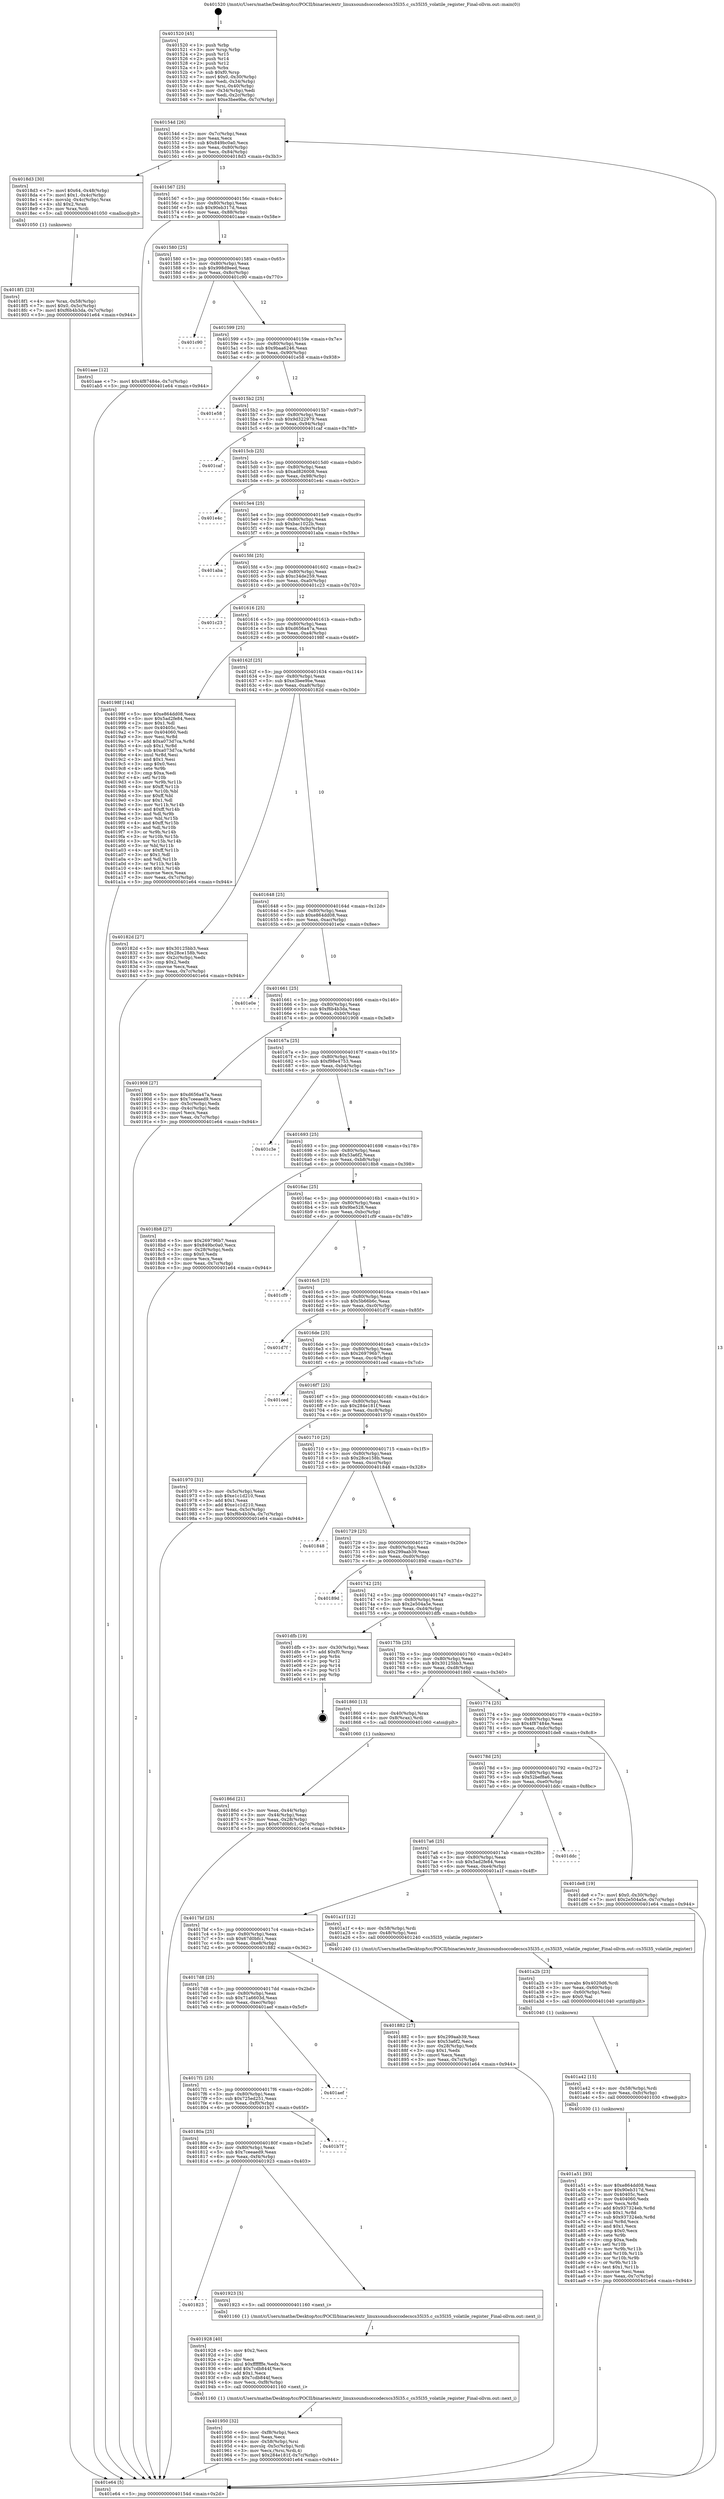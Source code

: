 digraph "0x401520" {
  label = "0x401520 (/mnt/c/Users/mathe/Desktop/tcc/POCII/binaries/extr_linuxsoundsoccodecscs35l35.c_cs35l35_volatile_register_Final-ollvm.out::main(0))"
  labelloc = "t"
  node[shape=record]

  Entry [label="",width=0.3,height=0.3,shape=circle,fillcolor=black,style=filled]
  "0x40154d" [label="{
     0x40154d [26]\l
     | [instrs]\l
     &nbsp;&nbsp;0x40154d \<+3\>: mov -0x7c(%rbp),%eax\l
     &nbsp;&nbsp;0x401550 \<+2\>: mov %eax,%ecx\l
     &nbsp;&nbsp;0x401552 \<+6\>: sub $0x849bc0a0,%ecx\l
     &nbsp;&nbsp;0x401558 \<+3\>: mov %eax,-0x80(%rbp)\l
     &nbsp;&nbsp;0x40155b \<+6\>: mov %ecx,-0x84(%rbp)\l
     &nbsp;&nbsp;0x401561 \<+6\>: je 00000000004018d3 \<main+0x3b3\>\l
  }"]
  "0x4018d3" [label="{
     0x4018d3 [30]\l
     | [instrs]\l
     &nbsp;&nbsp;0x4018d3 \<+7\>: movl $0x64,-0x48(%rbp)\l
     &nbsp;&nbsp;0x4018da \<+7\>: movl $0x1,-0x4c(%rbp)\l
     &nbsp;&nbsp;0x4018e1 \<+4\>: movslq -0x4c(%rbp),%rax\l
     &nbsp;&nbsp;0x4018e5 \<+4\>: shl $0x2,%rax\l
     &nbsp;&nbsp;0x4018e9 \<+3\>: mov %rax,%rdi\l
     &nbsp;&nbsp;0x4018ec \<+5\>: call 0000000000401050 \<malloc@plt\>\l
     | [calls]\l
     &nbsp;&nbsp;0x401050 \{1\} (unknown)\l
  }"]
  "0x401567" [label="{
     0x401567 [25]\l
     | [instrs]\l
     &nbsp;&nbsp;0x401567 \<+5\>: jmp 000000000040156c \<main+0x4c\>\l
     &nbsp;&nbsp;0x40156c \<+3\>: mov -0x80(%rbp),%eax\l
     &nbsp;&nbsp;0x40156f \<+5\>: sub $0x90eb317d,%eax\l
     &nbsp;&nbsp;0x401574 \<+6\>: mov %eax,-0x88(%rbp)\l
     &nbsp;&nbsp;0x40157a \<+6\>: je 0000000000401aae \<main+0x58e\>\l
  }"]
  Exit [label="",width=0.3,height=0.3,shape=circle,fillcolor=black,style=filled,peripheries=2]
  "0x401aae" [label="{
     0x401aae [12]\l
     | [instrs]\l
     &nbsp;&nbsp;0x401aae \<+7\>: movl $0x4f87484e,-0x7c(%rbp)\l
     &nbsp;&nbsp;0x401ab5 \<+5\>: jmp 0000000000401e64 \<main+0x944\>\l
  }"]
  "0x401580" [label="{
     0x401580 [25]\l
     | [instrs]\l
     &nbsp;&nbsp;0x401580 \<+5\>: jmp 0000000000401585 \<main+0x65\>\l
     &nbsp;&nbsp;0x401585 \<+3\>: mov -0x80(%rbp),%eax\l
     &nbsp;&nbsp;0x401588 \<+5\>: sub $0x998d9eed,%eax\l
     &nbsp;&nbsp;0x40158d \<+6\>: mov %eax,-0x8c(%rbp)\l
     &nbsp;&nbsp;0x401593 \<+6\>: je 0000000000401c90 \<main+0x770\>\l
  }"]
  "0x401a51" [label="{
     0x401a51 [93]\l
     | [instrs]\l
     &nbsp;&nbsp;0x401a51 \<+5\>: mov $0xe864dd08,%eax\l
     &nbsp;&nbsp;0x401a56 \<+5\>: mov $0x90eb317d,%esi\l
     &nbsp;&nbsp;0x401a5b \<+7\>: mov 0x40405c,%ecx\l
     &nbsp;&nbsp;0x401a62 \<+7\>: mov 0x404060,%edx\l
     &nbsp;&nbsp;0x401a69 \<+3\>: mov %ecx,%r8d\l
     &nbsp;&nbsp;0x401a6c \<+7\>: add $0x937324eb,%r8d\l
     &nbsp;&nbsp;0x401a73 \<+4\>: sub $0x1,%r8d\l
     &nbsp;&nbsp;0x401a77 \<+7\>: sub $0x937324eb,%r8d\l
     &nbsp;&nbsp;0x401a7e \<+4\>: imul %r8d,%ecx\l
     &nbsp;&nbsp;0x401a82 \<+3\>: and $0x1,%ecx\l
     &nbsp;&nbsp;0x401a85 \<+3\>: cmp $0x0,%ecx\l
     &nbsp;&nbsp;0x401a88 \<+4\>: sete %r9b\l
     &nbsp;&nbsp;0x401a8c \<+3\>: cmp $0xa,%edx\l
     &nbsp;&nbsp;0x401a8f \<+4\>: setl %r10b\l
     &nbsp;&nbsp;0x401a93 \<+3\>: mov %r9b,%r11b\l
     &nbsp;&nbsp;0x401a96 \<+3\>: and %r10b,%r11b\l
     &nbsp;&nbsp;0x401a99 \<+3\>: xor %r10b,%r9b\l
     &nbsp;&nbsp;0x401a9c \<+3\>: or %r9b,%r11b\l
     &nbsp;&nbsp;0x401a9f \<+4\>: test $0x1,%r11b\l
     &nbsp;&nbsp;0x401aa3 \<+3\>: cmovne %esi,%eax\l
     &nbsp;&nbsp;0x401aa6 \<+3\>: mov %eax,-0x7c(%rbp)\l
     &nbsp;&nbsp;0x401aa9 \<+5\>: jmp 0000000000401e64 \<main+0x944\>\l
  }"]
  "0x401c90" [label="{
     0x401c90\l
  }", style=dashed]
  "0x401599" [label="{
     0x401599 [25]\l
     | [instrs]\l
     &nbsp;&nbsp;0x401599 \<+5\>: jmp 000000000040159e \<main+0x7e\>\l
     &nbsp;&nbsp;0x40159e \<+3\>: mov -0x80(%rbp),%eax\l
     &nbsp;&nbsp;0x4015a1 \<+5\>: sub $0x9baa6246,%eax\l
     &nbsp;&nbsp;0x4015a6 \<+6\>: mov %eax,-0x90(%rbp)\l
     &nbsp;&nbsp;0x4015ac \<+6\>: je 0000000000401e58 \<main+0x938\>\l
  }"]
  "0x401a42" [label="{
     0x401a42 [15]\l
     | [instrs]\l
     &nbsp;&nbsp;0x401a42 \<+4\>: mov -0x58(%rbp),%rdi\l
     &nbsp;&nbsp;0x401a46 \<+6\>: mov %eax,-0xfc(%rbp)\l
     &nbsp;&nbsp;0x401a4c \<+5\>: call 0000000000401030 \<free@plt\>\l
     | [calls]\l
     &nbsp;&nbsp;0x401030 \{1\} (unknown)\l
  }"]
  "0x401e58" [label="{
     0x401e58\l
  }", style=dashed]
  "0x4015b2" [label="{
     0x4015b2 [25]\l
     | [instrs]\l
     &nbsp;&nbsp;0x4015b2 \<+5\>: jmp 00000000004015b7 \<main+0x97\>\l
     &nbsp;&nbsp;0x4015b7 \<+3\>: mov -0x80(%rbp),%eax\l
     &nbsp;&nbsp;0x4015ba \<+5\>: sub $0x9d322979,%eax\l
     &nbsp;&nbsp;0x4015bf \<+6\>: mov %eax,-0x94(%rbp)\l
     &nbsp;&nbsp;0x4015c5 \<+6\>: je 0000000000401caf \<main+0x78f\>\l
  }"]
  "0x401a2b" [label="{
     0x401a2b [23]\l
     | [instrs]\l
     &nbsp;&nbsp;0x401a2b \<+10\>: movabs $0x4020d6,%rdi\l
     &nbsp;&nbsp;0x401a35 \<+3\>: mov %eax,-0x60(%rbp)\l
     &nbsp;&nbsp;0x401a38 \<+3\>: mov -0x60(%rbp),%esi\l
     &nbsp;&nbsp;0x401a3b \<+2\>: mov $0x0,%al\l
     &nbsp;&nbsp;0x401a3d \<+5\>: call 0000000000401040 \<printf@plt\>\l
     | [calls]\l
     &nbsp;&nbsp;0x401040 \{1\} (unknown)\l
  }"]
  "0x401caf" [label="{
     0x401caf\l
  }", style=dashed]
  "0x4015cb" [label="{
     0x4015cb [25]\l
     | [instrs]\l
     &nbsp;&nbsp;0x4015cb \<+5\>: jmp 00000000004015d0 \<main+0xb0\>\l
     &nbsp;&nbsp;0x4015d0 \<+3\>: mov -0x80(%rbp),%eax\l
     &nbsp;&nbsp;0x4015d3 \<+5\>: sub $0xad826008,%eax\l
     &nbsp;&nbsp;0x4015d8 \<+6\>: mov %eax,-0x98(%rbp)\l
     &nbsp;&nbsp;0x4015de \<+6\>: je 0000000000401e4c \<main+0x92c\>\l
  }"]
  "0x401950" [label="{
     0x401950 [32]\l
     | [instrs]\l
     &nbsp;&nbsp;0x401950 \<+6\>: mov -0xf8(%rbp),%ecx\l
     &nbsp;&nbsp;0x401956 \<+3\>: imul %eax,%ecx\l
     &nbsp;&nbsp;0x401959 \<+4\>: mov -0x58(%rbp),%rsi\l
     &nbsp;&nbsp;0x40195d \<+4\>: movslq -0x5c(%rbp),%rdi\l
     &nbsp;&nbsp;0x401961 \<+3\>: mov %ecx,(%rsi,%rdi,4)\l
     &nbsp;&nbsp;0x401964 \<+7\>: movl $0x284e181f,-0x7c(%rbp)\l
     &nbsp;&nbsp;0x40196b \<+5\>: jmp 0000000000401e64 \<main+0x944\>\l
  }"]
  "0x401e4c" [label="{
     0x401e4c\l
  }", style=dashed]
  "0x4015e4" [label="{
     0x4015e4 [25]\l
     | [instrs]\l
     &nbsp;&nbsp;0x4015e4 \<+5\>: jmp 00000000004015e9 \<main+0xc9\>\l
     &nbsp;&nbsp;0x4015e9 \<+3\>: mov -0x80(%rbp),%eax\l
     &nbsp;&nbsp;0x4015ec \<+5\>: sub $0xbac1022b,%eax\l
     &nbsp;&nbsp;0x4015f1 \<+6\>: mov %eax,-0x9c(%rbp)\l
     &nbsp;&nbsp;0x4015f7 \<+6\>: je 0000000000401aba \<main+0x59a\>\l
  }"]
  "0x401928" [label="{
     0x401928 [40]\l
     | [instrs]\l
     &nbsp;&nbsp;0x401928 \<+5\>: mov $0x2,%ecx\l
     &nbsp;&nbsp;0x40192d \<+1\>: cltd\l
     &nbsp;&nbsp;0x40192e \<+2\>: idiv %ecx\l
     &nbsp;&nbsp;0x401930 \<+6\>: imul $0xfffffffe,%edx,%ecx\l
     &nbsp;&nbsp;0x401936 \<+6\>: add $0x7cdb844f,%ecx\l
     &nbsp;&nbsp;0x40193c \<+3\>: add $0x1,%ecx\l
     &nbsp;&nbsp;0x40193f \<+6\>: sub $0x7cdb844f,%ecx\l
     &nbsp;&nbsp;0x401945 \<+6\>: mov %ecx,-0xf8(%rbp)\l
     &nbsp;&nbsp;0x40194b \<+5\>: call 0000000000401160 \<next_i\>\l
     | [calls]\l
     &nbsp;&nbsp;0x401160 \{1\} (/mnt/c/Users/mathe/Desktop/tcc/POCII/binaries/extr_linuxsoundsoccodecscs35l35.c_cs35l35_volatile_register_Final-ollvm.out::next_i)\l
  }"]
  "0x401aba" [label="{
     0x401aba\l
  }", style=dashed]
  "0x4015fd" [label="{
     0x4015fd [25]\l
     | [instrs]\l
     &nbsp;&nbsp;0x4015fd \<+5\>: jmp 0000000000401602 \<main+0xe2\>\l
     &nbsp;&nbsp;0x401602 \<+3\>: mov -0x80(%rbp),%eax\l
     &nbsp;&nbsp;0x401605 \<+5\>: sub $0xc34de259,%eax\l
     &nbsp;&nbsp;0x40160a \<+6\>: mov %eax,-0xa0(%rbp)\l
     &nbsp;&nbsp;0x401610 \<+6\>: je 0000000000401c23 \<main+0x703\>\l
  }"]
  "0x401823" [label="{
     0x401823\l
  }", style=dashed]
  "0x401c23" [label="{
     0x401c23\l
  }", style=dashed]
  "0x401616" [label="{
     0x401616 [25]\l
     | [instrs]\l
     &nbsp;&nbsp;0x401616 \<+5\>: jmp 000000000040161b \<main+0xfb\>\l
     &nbsp;&nbsp;0x40161b \<+3\>: mov -0x80(%rbp),%eax\l
     &nbsp;&nbsp;0x40161e \<+5\>: sub $0xd656a47a,%eax\l
     &nbsp;&nbsp;0x401623 \<+6\>: mov %eax,-0xa4(%rbp)\l
     &nbsp;&nbsp;0x401629 \<+6\>: je 000000000040198f \<main+0x46f\>\l
  }"]
  "0x401923" [label="{
     0x401923 [5]\l
     | [instrs]\l
     &nbsp;&nbsp;0x401923 \<+5\>: call 0000000000401160 \<next_i\>\l
     | [calls]\l
     &nbsp;&nbsp;0x401160 \{1\} (/mnt/c/Users/mathe/Desktop/tcc/POCII/binaries/extr_linuxsoundsoccodecscs35l35.c_cs35l35_volatile_register_Final-ollvm.out::next_i)\l
  }"]
  "0x40198f" [label="{
     0x40198f [144]\l
     | [instrs]\l
     &nbsp;&nbsp;0x40198f \<+5\>: mov $0xe864dd08,%eax\l
     &nbsp;&nbsp;0x401994 \<+5\>: mov $0x5ad2fe84,%ecx\l
     &nbsp;&nbsp;0x401999 \<+2\>: mov $0x1,%dl\l
     &nbsp;&nbsp;0x40199b \<+7\>: mov 0x40405c,%esi\l
     &nbsp;&nbsp;0x4019a2 \<+7\>: mov 0x404060,%edi\l
     &nbsp;&nbsp;0x4019a9 \<+3\>: mov %esi,%r8d\l
     &nbsp;&nbsp;0x4019ac \<+7\>: add $0xa073d7ca,%r8d\l
     &nbsp;&nbsp;0x4019b3 \<+4\>: sub $0x1,%r8d\l
     &nbsp;&nbsp;0x4019b7 \<+7\>: sub $0xa073d7ca,%r8d\l
     &nbsp;&nbsp;0x4019be \<+4\>: imul %r8d,%esi\l
     &nbsp;&nbsp;0x4019c2 \<+3\>: and $0x1,%esi\l
     &nbsp;&nbsp;0x4019c5 \<+3\>: cmp $0x0,%esi\l
     &nbsp;&nbsp;0x4019c8 \<+4\>: sete %r9b\l
     &nbsp;&nbsp;0x4019cc \<+3\>: cmp $0xa,%edi\l
     &nbsp;&nbsp;0x4019cf \<+4\>: setl %r10b\l
     &nbsp;&nbsp;0x4019d3 \<+3\>: mov %r9b,%r11b\l
     &nbsp;&nbsp;0x4019d6 \<+4\>: xor $0xff,%r11b\l
     &nbsp;&nbsp;0x4019da \<+3\>: mov %r10b,%bl\l
     &nbsp;&nbsp;0x4019dd \<+3\>: xor $0xff,%bl\l
     &nbsp;&nbsp;0x4019e0 \<+3\>: xor $0x1,%dl\l
     &nbsp;&nbsp;0x4019e3 \<+3\>: mov %r11b,%r14b\l
     &nbsp;&nbsp;0x4019e6 \<+4\>: and $0xff,%r14b\l
     &nbsp;&nbsp;0x4019ea \<+3\>: and %dl,%r9b\l
     &nbsp;&nbsp;0x4019ed \<+3\>: mov %bl,%r15b\l
     &nbsp;&nbsp;0x4019f0 \<+4\>: and $0xff,%r15b\l
     &nbsp;&nbsp;0x4019f4 \<+3\>: and %dl,%r10b\l
     &nbsp;&nbsp;0x4019f7 \<+3\>: or %r9b,%r14b\l
     &nbsp;&nbsp;0x4019fa \<+3\>: or %r10b,%r15b\l
     &nbsp;&nbsp;0x4019fd \<+3\>: xor %r15b,%r14b\l
     &nbsp;&nbsp;0x401a00 \<+3\>: or %bl,%r11b\l
     &nbsp;&nbsp;0x401a03 \<+4\>: xor $0xff,%r11b\l
     &nbsp;&nbsp;0x401a07 \<+3\>: or $0x1,%dl\l
     &nbsp;&nbsp;0x401a0a \<+3\>: and %dl,%r11b\l
     &nbsp;&nbsp;0x401a0d \<+3\>: or %r11b,%r14b\l
     &nbsp;&nbsp;0x401a10 \<+4\>: test $0x1,%r14b\l
     &nbsp;&nbsp;0x401a14 \<+3\>: cmovne %ecx,%eax\l
     &nbsp;&nbsp;0x401a17 \<+3\>: mov %eax,-0x7c(%rbp)\l
     &nbsp;&nbsp;0x401a1a \<+5\>: jmp 0000000000401e64 \<main+0x944\>\l
  }"]
  "0x40162f" [label="{
     0x40162f [25]\l
     | [instrs]\l
     &nbsp;&nbsp;0x40162f \<+5\>: jmp 0000000000401634 \<main+0x114\>\l
     &nbsp;&nbsp;0x401634 \<+3\>: mov -0x80(%rbp),%eax\l
     &nbsp;&nbsp;0x401637 \<+5\>: sub $0xe3bee9be,%eax\l
     &nbsp;&nbsp;0x40163c \<+6\>: mov %eax,-0xa8(%rbp)\l
     &nbsp;&nbsp;0x401642 \<+6\>: je 000000000040182d \<main+0x30d\>\l
  }"]
  "0x40180a" [label="{
     0x40180a [25]\l
     | [instrs]\l
     &nbsp;&nbsp;0x40180a \<+5\>: jmp 000000000040180f \<main+0x2ef\>\l
     &nbsp;&nbsp;0x40180f \<+3\>: mov -0x80(%rbp),%eax\l
     &nbsp;&nbsp;0x401812 \<+5\>: sub $0x7ceeaed9,%eax\l
     &nbsp;&nbsp;0x401817 \<+6\>: mov %eax,-0xf4(%rbp)\l
     &nbsp;&nbsp;0x40181d \<+6\>: je 0000000000401923 \<main+0x403\>\l
  }"]
  "0x40182d" [label="{
     0x40182d [27]\l
     | [instrs]\l
     &nbsp;&nbsp;0x40182d \<+5\>: mov $0x30125bb3,%eax\l
     &nbsp;&nbsp;0x401832 \<+5\>: mov $0x28ce158b,%ecx\l
     &nbsp;&nbsp;0x401837 \<+3\>: mov -0x2c(%rbp),%edx\l
     &nbsp;&nbsp;0x40183a \<+3\>: cmp $0x2,%edx\l
     &nbsp;&nbsp;0x40183d \<+3\>: cmovne %ecx,%eax\l
     &nbsp;&nbsp;0x401840 \<+3\>: mov %eax,-0x7c(%rbp)\l
     &nbsp;&nbsp;0x401843 \<+5\>: jmp 0000000000401e64 \<main+0x944\>\l
  }"]
  "0x401648" [label="{
     0x401648 [25]\l
     | [instrs]\l
     &nbsp;&nbsp;0x401648 \<+5\>: jmp 000000000040164d \<main+0x12d\>\l
     &nbsp;&nbsp;0x40164d \<+3\>: mov -0x80(%rbp),%eax\l
     &nbsp;&nbsp;0x401650 \<+5\>: sub $0xe864dd08,%eax\l
     &nbsp;&nbsp;0x401655 \<+6\>: mov %eax,-0xac(%rbp)\l
     &nbsp;&nbsp;0x40165b \<+6\>: je 0000000000401e0e \<main+0x8ee\>\l
  }"]
  "0x401e64" [label="{
     0x401e64 [5]\l
     | [instrs]\l
     &nbsp;&nbsp;0x401e64 \<+5\>: jmp 000000000040154d \<main+0x2d\>\l
  }"]
  "0x401520" [label="{
     0x401520 [45]\l
     | [instrs]\l
     &nbsp;&nbsp;0x401520 \<+1\>: push %rbp\l
     &nbsp;&nbsp;0x401521 \<+3\>: mov %rsp,%rbp\l
     &nbsp;&nbsp;0x401524 \<+2\>: push %r15\l
     &nbsp;&nbsp;0x401526 \<+2\>: push %r14\l
     &nbsp;&nbsp;0x401528 \<+2\>: push %r12\l
     &nbsp;&nbsp;0x40152a \<+1\>: push %rbx\l
     &nbsp;&nbsp;0x40152b \<+7\>: sub $0xf0,%rsp\l
     &nbsp;&nbsp;0x401532 \<+7\>: movl $0x0,-0x30(%rbp)\l
     &nbsp;&nbsp;0x401539 \<+3\>: mov %edi,-0x34(%rbp)\l
     &nbsp;&nbsp;0x40153c \<+4\>: mov %rsi,-0x40(%rbp)\l
     &nbsp;&nbsp;0x401540 \<+3\>: mov -0x34(%rbp),%edi\l
     &nbsp;&nbsp;0x401543 \<+3\>: mov %edi,-0x2c(%rbp)\l
     &nbsp;&nbsp;0x401546 \<+7\>: movl $0xe3bee9be,-0x7c(%rbp)\l
  }"]
  "0x401b7f" [label="{
     0x401b7f\l
  }", style=dashed]
  "0x401e0e" [label="{
     0x401e0e\l
  }", style=dashed]
  "0x401661" [label="{
     0x401661 [25]\l
     | [instrs]\l
     &nbsp;&nbsp;0x401661 \<+5\>: jmp 0000000000401666 \<main+0x146\>\l
     &nbsp;&nbsp;0x401666 \<+3\>: mov -0x80(%rbp),%eax\l
     &nbsp;&nbsp;0x401669 \<+5\>: sub $0xf6b4b3da,%eax\l
     &nbsp;&nbsp;0x40166e \<+6\>: mov %eax,-0xb0(%rbp)\l
     &nbsp;&nbsp;0x401674 \<+6\>: je 0000000000401908 \<main+0x3e8\>\l
  }"]
  "0x4017f1" [label="{
     0x4017f1 [25]\l
     | [instrs]\l
     &nbsp;&nbsp;0x4017f1 \<+5\>: jmp 00000000004017f6 \<main+0x2d6\>\l
     &nbsp;&nbsp;0x4017f6 \<+3\>: mov -0x80(%rbp),%eax\l
     &nbsp;&nbsp;0x4017f9 \<+5\>: sub $0x725ed251,%eax\l
     &nbsp;&nbsp;0x4017fe \<+6\>: mov %eax,-0xf0(%rbp)\l
     &nbsp;&nbsp;0x401804 \<+6\>: je 0000000000401b7f \<main+0x65f\>\l
  }"]
  "0x401908" [label="{
     0x401908 [27]\l
     | [instrs]\l
     &nbsp;&nbsp;0x401908 \<+5\>: mov $0xd656a47a,%eax\l
     &nbsp;&nbsp;0x40190d \<+5\>: mov $0x7ceeaed9,%ecx\l
     &nbsp;&nbsp;0x401912 \<+3\>: mov -0x5c(%rbp),%edx\l
     &nbsp;&nbsp;0x401915 \<+3\>: cmp -0x4c(%rbp),%edx\l
     &nbsp;&nbsp;0x401918 \<+3\>: cmovl %ecx,%eax\l
     &nbsp;&nbsp;0x40191b \<+3\>: mov %eax,-0x7c(%rbp)\l
     &nbsp;&nbsp;0x40191e \<+5\>: jmp 0000000000401e64 \<main+0x944\>\l
  }"]
  "0x40167a" [label="{
     0x40167a [25]\l
     | [instrs]\l
     &nbsp;&nbsp;0x40167a \<+5\>: jmp 000000000040167f \<main+0x15f\>\l
     &nbsp;&nbsp;0x40167f \<+3\>: mov -0x80(%rbp),%eax\l
     &nbsp;&nbsp;0x401682 \<+5\>: sub $0xf98e4753,%eax\l
     &nbsp;&nbsp;0x401687 \<+6\>: mov %eax,-0xb4(%rbp)\l
     &nbsp;&nbsp;0x40168d \<+6\>: je 0000000000401c3e \<main+0x71e\>\l
  }"]
  "0x401aef" [label="{
     0x401aef\l
  }", style=dashed]
  "0x401c3e" [label="{
     0x401c3e\l
  }", style=dashed]
  "0x401693" [label="{
     0x401693 [25]\l
     | [instrs]\l
     &nbsp;&nbsp;0x401693 \<+5\>: jmp 0000000000401698 \<main+0x178\>\l
     &nbsp;&nbsp;0x401698 \<+3\>: mov -0x80(%rbp),%eax\l
     &nbsp;&nbsp;0x40169b \<+5\>: sub $0x53a6f2,%eax\l
     &nbsp;&nbsp;0x4016a0 \<+6\>: mov %eax,-0xb8(%rbp)\l
     &nbsp;&nbsp;0x4016a6 \<+6\>: je 00000000004018b8 \<main+0x398\>\l
  }"]
  "0x4018f1" [label="{
     0x4018f1 [23]\l
     | [instrs]\l
     &nbsp;&nbsp;0x4018f1 \<+4\>: mov %rax,-0x58(%rbp)\l
     &nbsp;&nbsp;0x4018f5 \<+7\>: movl $0x0,-0x5c(%rbp)\l
     &nbsp;&nbsp;0x4018fc \<+7\>: movl $0xf6b4b3da,-0x7c(%rbp)\l
     &nbsp;&nbsp;0x401903 \<+5\>: jmp 0000000000401e64 \<main+0x944\>\l
  }"]
  "0x4018b8" [label="{
     0x4018b8 [27]\l
     | [instrs]\l
     &nbsp;&nbsp;0x4018b8 \<+5\>: mov $0x269796b7,%eax\l
     &nbsp;&nbsp;0x4018bd \<+5\>: mov $0x849bc0a0,%ecx\l
     &nbsp;&nbsp;0x4018c2 \<+3\>: mov -0x28(%rbp),%edx\l
     &nbsp;&nbsp;0x4018c5 \<+3\>: cmp $0x0,%edx\l
     &nbsp;&nbsp;0x4018c8 \<+3\>: cmove %ecx,%eax\l
     &nbsp;&nbsp;0x4018cb \<+3\>: mov %eax,-0x7c(%rbp)\l
     &nbsp;&nbsp;0x4018ce \<+5\>: jmp 0000000000401e64 \<main+0x944\>\l
  }"]
  "0x4016ac" [label="{
     0x4016ac [25]\l
     | [instrs]\l
     &nbsp;&nbsp;0x4016ac \<+5\>: jmp 00000000004016b1 \<main+0x191\>\l
     &nbsp;&nbsp;0x4016b1 \<+3\>: mov -0x80(%rbp),%eax\l
     &nbsp;&nbsp;0x4016b4 \<+5\>: sub $0x9be528,%eax\l
     &nbsp;&nbsp;0x4016b9 \<+6\>: mov %eax,-0xbc(%rbp)\l
     &nbsp;&nbsp;0x4016bf \<+6\>: je 0000000000401cf9 \<main+0x7d9\>\l
  }"]
  "0x4017d8" [label="{
     0x4017d8 [25]\l
     | [instrs]\l
     &nbsp;&nbsp;0x4017d8 \<+5\>: jmp 00000000004017dd \<main+0x2bd\>\l
     &nbsp;&nbsp;0x4017dd \<+3\>: mov -0x80(%rbp),%eax\l
     &nbsp;&nbsp;0x4017e0 \<+5\>: sub $0x71a6603d,%eax\l
     &nbsp;&nbsp;0x4017e5 \<+6\>: mov %eax,-0xec(%rbp)\l
     &nbsp;&nbsp;0x4017eb \<+6\>: je 0000000000401aef \<main+0x5cf\>\l
  }"]
  "0x401cf9" [label="{
     0x401cf9\l
  }", style=dashed]
  "0x4016c5" [label="{
     0x4016c5 [25]\l
     | [instrs]\l
     &nbsp;&nbsp;0x4016c5 \<+5\>: jmp 00000000004016ca \<main+0x1aa\>\l
     &nbsp;&nbsp;0x4016ca \<+3\>: mov -0x80(%rbp),%eax\l
     &nbsp;&nbsp;0x4016cd \<+5\>: sub $0x5b66b6c,%eax\l
     &nbsp;&nbsp;0x4016d2 \<+6\>: mov %eax,-0xc0(%rbp)\l
     &nbsp;&nbsp;0x4016d8 \<+6\>: je 0000000000401d7f \<main+0x85f\>\l
  }"]
  "0x401882" [label="{
     0x401882 [27]\l
     | [instrs]\l
     &nbsp;&nbsp;0x401882 \<+5\>: mov $0x299aab39,%eax\l
     &nbsp;&nbsp;0x401887 \<+5\>: mov $0x53a6f2,%ecx\l
     &nbsp;&nbsp;0x40188c \<+3\>: mov -0x28(%rbp),%edx\l
     &nbsp;&nbsp;0x40188f \<+3\>: cmp $0x1,%edx\l
     &nbsp;&nbsp;0x401892 \<+3\>: cmovl %ecx,%eax\l
     &nbsp;&nbsp;0x401895 \<+3\>: mov %eax,-0x7c(%rbp)\l
     &nbsp;&nbsp;0x401898 \<+5\>: jmp 0000000000401e64 \<main+0x944\>\l
  }"]
  "0x401d7f" [label="{
     0x401d7f\l
  }", style=dashed]
  "0x4016de" [label="{
     0x4016de [25]\l
     | [instrs]\l
     &nbsp;&nbsp;0x4016de \<+5\>: jmp 00000000004016e3 \<main+0x1c3\>\l
     &nbsp;&nbsp;0x4016e3 \<+3\>: mov -0x80(%rbp),%eax\l
     &nbsp;&nbsp;0x4016e6 \<+5\>: sub $0x269796b7,%eax\l
     &nbsp;&nbsp;0x4016eb \<+6\>: mov %eax,-0xc4(%rbp)\l
     &nbsp;&nbsp;0x4016f1 \<+6\>: je 0000000000401ced \<main+0x7cd\>\l
  }"]
  "0x4017bf" [label="{
     0x4017bf [25]\l
     | [instrs]\l
     &nbsp;&nbsp;0x4017bf \<+5\>: jmp 00000000004017c4 \<main+0x2a4\>\l
     &nbsp;&nbsp;0x4017c4 \<+3\>: mov -0x80(%rbp),%eax\l
     &nbsp;&nbsp;0x4017c7 \<+5\>: sub $0x67d0bfc1,%eax\l
     &nbsp;&nbsp;0x4017cc \<+6\>: mov %eax,-0xe8(%rbp)\l
     &nbsp;&nbsp;0x4017d2 \<+6\>: je 0000000000401882 \<main+0x362\>\l
  }"]
  "0x401ced" [label="{
     0x401ced\l
  }", style=dashed]
  "0x4016f7" [label="{
     0x4016f7 [25]\l
     | [instrs]\l
     &nbsp;&nbsp;0x4016f7 \<+5\>: jmp 00000000004016fc \<main+0x1dc\>\l
     &nbsp;&nbsp;0x4016fc \<+3\>: mov -0x80(%rbp),%eax\l
     &nbsp;&nbsp;0x4016ff \<+5\>: sub $0x284e181f,%eax\l
     &nbsp;&nbsp;0x401704 \<+6\>: mov %eax,-0xc8(%rbp)\l
     &nbsp;&nbsp;0x40170a \<+6\>: je 0000000000401970 \<main+0x450\>\l
  }"]
  "0x401a1f" [label="{
     0x401a1f [12]\l
     | [instrs]\l
     &nbsp;&nbsp;0x401a1f \<+4\>: mov -0x58(%rbp),%rdi\l
     &nbsp;&nbsp;0x401a23 \<+3\>: mov -0x48(%rbp),%esi\l
     &nbsp;&nbsp;0x401a26 \<+5\>: call 0000000000401240 \<cs35l35_volatile_register\>\l
     | [calls]\l
     &nbsp;&nbsp;0x401240 \{1\} (/mnt/c/Users/mathe/Desktop/tcc/POCII/binaries/extr_linuxsoundsoccodecscs35l35.c_cs35l35_volatile_register_Final-ollvm.out::cs35l35_volatile_register)\l
  }"]
  "0x401970" [label="{
     0x401970 [31]\l
     | [instrs]\l
     &nbsp;&nbsp;0x401970 \<+3\>: mov -0x5c(%rbp),%eax\l
     &nbsp;&nbsp;0x401973 \<+5\>: sub $0xe1c1d210,%eax\l
     &nbsp;&nbsp;0x401978 \<+3\>: add $0x1,%eax\l
     &nbsp;&nbsp;0x40197b \<+5\>: add $0xe1c1d210,%eax\l
     &nbsp;&nbsp;0x401980 \<+3\>: mov %eax,-0x5c(%rbp)\l
     &nbsp;&nbsp;0x401983 \<+7\>: movl $0xf6b4b3da,-0x7c(%rbp)\l
     &nbsp;&nbsp;0x40198a \<+5\>: jmp 0000000000401e64 \<main+0x944\>\l
  }"]
  "0x401710" [label="{
     0x401710 [25]\l
     | [instrs]\l
     &nbsp;&nbsp;0x401710 \<+5\>: jmp 0000000000401715 \<main+0x1f5\>\l
     &nbsp;&nbsp;0x401715 \<+3\>: mov -0x80(%rbp),%eax\l
     &nbsp;&nbsp;0x401718 \<+5\>: sub $0x28ce158b,%eax\l
     &nbsp;&nbsp;0x40171d \<+6\>: mov %eax,-0xcc(%rbp)\l
     &nbsp;&nbsp;0x401723 \<+6\>: je 0000000000401848 \<main+0x328\>\l
  }"]
  "0x4017a6" [label="{
     0x4017a6 [25]\l
     | [instrs]\l
     &nbsp;&nbsp;0x4017a6 \<+5\>: jmp 00000000004017ab \<main+0x28b\>\l
     &nbsp;&nbsp;0x4017ab \<+3\>: mov -0x80(%rbp),%eax\l
     &nbsp;&nbsp;0x4017ae \<+5\>: sub $0x5ad2fe84,%eax\l
     &nbsp;&nbsp;0x4017b3 \<+6\>: mov %eax,-0xe4(%rbp)\l
     &nbsp;&nbsp;0x4017b9 \<+6\>: je 0000000000401a1f \<main+0x4ff\>\l
  }"]
  "0x401848" [label="{
     0x401848\l
  }", style=dashed]
  "0x401729" [label="{
     0x401729 [25]\l
     | [instrs]\l
     &nbsp;&nbsp;0x401729 \<+5\>: jmp 000000000040172e \<main+0x20e\>\l
     &nbsp;&nbsp;0x40172e \<+3\>: mov -0x80(%rbp),%eax\l
     &nbsp;&nbsp;0x401731 \<+5\>: sub $0x299aab39,%eax\l
     &nbsp;&nbsp;0x401736 \<+6\>: mov %eax,-0xd0(%rbp)\l
     &nbsp;&nbsp;0x40173c \<+6\>: je 000000000040189d \<main+0x37d\>\l
  }"]
  "0x401ddc" [label="{
     0x401ddc\l
  }", style=dashed]
  "0x40189d" [label="{
     0x40189d\l
  }", style=dashed]
  "0x401742" [label="{
     0x401742 [25]\l
     | [instrs]\l
     &nbsp;&nbsp;0x401742 \<+5\>: jmp 0000000000401747 \<main+0x227\>\l
     &nbsp;&nbsp;0x401747 \<+3\>: mov -0x80(%rbp),%eax\l
     &nbsp;&nbsp;0x40174a \<+5\>: sub $0x2e504a5e,%eax\l
     &nbsp;&nbsp;0x40174f \<+6\>: mov %eax,-0xd4(%rbp)\l
     &nbsp;&nbsp;0x401755 \<+6\>: je 0000000000401dfb \<main+0x8db\>\l
  }"]
  "0x40178d" [label="{
     0x40178d [25]\l
     | [instrs]\l
     &nbsp;&nbsp;0x40178d \<+5\>: jmp 0000000000401792 \<main+0x272\>\l
     &nbsp;&nbsp;0x401792 \<+3\>: mov -0x80(%rbp),%eax\l
     &nbsp;&nbsp;0x401795 \<+5\>: sub $0x52bef8a6,%eax\l
     &nbsp;&nbsp;0x40179a \<+6\>: mov %eax,-0xe0(%rbp)\l
     &nbsp;&nbsp;0x4017a0 \<+6\>: je 0000000000401ddc \<main+0x8bc\>\l
  }"]
  "0x401dfb" [label="{
     0x401dfb [19]\l
     | [instrs]\l
     &nbsp;&nbsp;0x401dfb \<+3\>: mov -0x30(%rbp),%eax\l
     &nbsp;&nbsp;0x401dfe \<+7\>: add $0xf0,%rsp\l
     &nbsp;&nbsp;0x401e05 \<+1\>: pop %rbx\l
     &nbsp;&nbsp;0x401e06 \<+2\>: pop %r12\l
     &nbsp;&nbsp;0x401e08 \<+2\>: pop %r14\l
     &nbsp;&nbsp;0x401e0a \<+2\>: pop %r15\l
     &nbsp;&nbsp;0x401e0c \<+1\>: pop %rbp\l
     &nbsp;&nbsp;0x401e0d \<+1\>: ret\l
  }"]
  "0x40175b" [label="{
     0x40175b [25]\l
     | [instrs]\l
     &nbsp;&nbsp;0x40175b \<+5\>: jmp 0000000000401760 \<main+0x240\>\l
     &nbsp;&nbsp;0x401760 \<+3\>: mov -0x80(%rbp),%eax\l
     &nbsp;&nbsp;0x401763 \<+5\>: sub $0x30125bb3,%eax\l
     &nbsp;&nbsp;0x401768 \<+6\>: mov %eax,-0xd8(%rbp)\l
     &nbsp;&nbsp;0x40176e \<+6\>: je 0000000000401860 \<main+0x340\>\l
  }"]
  "0x401de8" [label="{
     0x401de8 [19]\l
     | [instrs]\l
     &nbsp;&nbsp;0x401de8 \<+7\>: movl $0x0,-0x30(%rbp)\l
     &nbsp;&nbsp;0x401def \<+7\>: movl $0x2e504a5e,-0x7c(%rbp)\l
     &nbsp;&nbsp;0x401df6 \<+5\>: jmp 0000000000401e64 \<main+0x944\>\l
  }"]
  "0x401860" [label="{
     0x401860 [13]\l
     | [instrs]\l
     &nbsp;&nbsp;0x401860 \<+4\>: mov -0x40(%rbp),%rax\l
     &nbsp;&nbsp;0x401864 \<+4\>: mov 0x8(%rax),%rdi\l
     &nbsp;&nbsp;0x401868 \<+5\>: call 0000000000401060 \<atoi@plt\>\l
     | [calls]\l
     &nbsp;&nbsp;0x401060 \{1\} (unknown)\l
  }"]
  "0x401774" [label="{
     0x401774 [25]\l
     | [instrs]\l
     &nbsp;&nbsp;0x401774 \<+5\>: jmp 0000000000401779 \<main+0x259\>\l
     &nbsp;&nbsp;0x401779 \<+3\>: mov -0x80(%rbp),%eax\l
     &nbsp;&nbsp;0x40177c \<+5\>: sub $0x4f87484e,%eax\l
     &nbsp;&nbsp;0x401781 \<+6\>: mov %eax,-0xdc(%rbp)\l
     &nbsp;&nbsp;0x401787 \<+6\>: je 0000000000401de8 \<main+0x8c8\>\l
  }"]
  "0x40186d" [label="{
     0x40186d [21]\l
     | [instrs]\l
     &nbsp;&nbsp;0x40186d \<+3\>: mov %eax,-0x44(%rbp)\l
     &nbsp;&nbsp;0x401870 \<+3\>: mov -0x44(%rbp),%eax\l
     &nbsp;&nbsp;0x401873 \<+3\>: mov %eax,-0x28(%rbp)\l
     &nbsp;&nbsp;0x401876 \<+7\>: movl $0x67d0bfc1,-0x7c(%rbp)\l
     &nbsp;&nbsp;0x40187d \<+5\>: jmp 0000000000401e64 \<main+0x944\>\l
  }"]
  Entry -> "0x401520" [label=" 1"]
  "0x40154d" -> "0x4018d3" [label=" 1"]
  "0x40154d" -> "0x401567" [label=" 13"]
  "0x401dfb" -> Exit [label=" 1"]
  "0x401567" -> "0x401aae" [label=" 1"]
  "0x401567" -> "0x401580" [label=" 12"]
  "0x401de8" -> "0x401e64" [label=" 1"]
  "0x401580" -> "0x401c90" [label=" 0"]
  "0x401580" -> "0x401599" [label=" 12"]
  "0x401aae" -> "0x401e64" [label=" 1"]
  "0x401599" -> "0x401e58" [label=" 0"]
  "0x401599" -> "0x4015b2" [label=" 12"]
  "0x401a51" -> "0x401e64" [label=" 1"]
  "0x4015b2" -> "0x401caf" [label=" 0"]
  "0x4015b2" -> "0x4015cb" [label=" 12"]
  "0x401a42" -> "0x401a51" [label=" 1"]
  "0x4015cb" -> "0x401e4c" [label=" 0"]
  "0x4015cb" -> "0x4015e4" [label=" 12"]
  "0x401a2b" -> "0x401a42" [label=" 1"]
  "0x4015e4" -> "0x401aba" [label=" 0"]
  "0x4015e4" -> "0x4015fd" [label=" 12"]
  "0x401a1f" -> "0x401a2b" [label=" 1"]
  "0x4015fd" -> "0x401c23" [label=" 0"]
  "0x4015fd" -> "0x401616" [label=" 12"]
  "0x40198f" -> "0x401e64" [label=" 1"]
  "0x401616" -> "0x40198f" [label=" 1"]
  "0x401616" -> "0x40162f" [label=" 11"]
  "0x401970" -> "0x401e64" [label=" 1"]
  "0x40162f" -> "0x40182d" [label=" 1"]
  "0x40162f" -> "0x401648" [label=" 10"]
  "0x40182d" -> "0x401e64" [label=" 1"]
  "0x401520" -> "0x40154d" [label=" 1"]
  "0x401e64" -> "0x40154d" [label=" 13"]
  "0x401928" -> "0x401950" [label=" 1"]
  "0x401648" -> "0x401e0e" [label=" 0"]
  "0x401648" -> "0x401661" [label=" 10"]
  "0x401923" -> "0x401928" [label=" 1"]
  "0x401661" -> "0x401908" [label=" 2"]
  "0x401661" -> "0x40167a" [label=" 8"]
  "0x40180a" -> "0x401923" [label=" 1"]
  "0x40167a" -> "0x401c3e" [label=" 0"]
  "0x40167a" -> "0x401693" [label=" 8"]
  "0x401950" -> "0x401e64" [label=" 1"]
  "0x401693" -> "0x4018b8" [label=" 1"]
  "0x401693" -> "0x4016ac" [label=" 7"]
  "0x4017f1" -> "0x401b7f" [label=" 0"]
  "0x4016ac" -> "0x401cf9" [label=" 0"]
  "0x4016ac" -> "0x4016c5" [label=" 7"]
  "0x40180a" -> "0x401823" [label=" 0"]
  "0x4016c5" -> "0x401d7f" [label=" 0"]
  "0x4016c5" -> "0x4016de" [label=" 7"]
  "0x4017d8" -> "0x4017f1" [label=" 1"]
  "0x4016de" -> "0x401ced" [label=" 0"]
  "0x4016de" -> "0x4016f7" [label=" 7"]
  "0x4017f1" -> "0x40180a" [label=" 1"]
  "0x4016f7" -> "0x401970" [label=" 1"]
  "0x4016f7" -> "0x401710" [label=" 6"]
  "0x401908" -> "0x401e64" [label=" 2"]
  "0x401710" -> "0x401848" [label=" 0"]
  "0x401710" -> "0x401729" [label=" 6"]
  "0x4018d3" -> "0x4018f1" [label=" 1"]
  "0x401729" -> "0x40189d" [label=" 0"]
  "0x401729" -> "0x401742" [label=" 6"]
  "0x4018b8" -> "0x401e64" [label=" 1"]
  "0x401742" -> "0x401dfb" [label=" 1"]
  "0x401742" -> "0x40175b" [label=" 5"]
  "0x4017bf" -> "0x4017d8" [label=" 1"]
  "0x40175b" -> "0x401860" [label=" 1"]
  "0x40175b" -> "0x401774" [label=" 4"]
  "0x401860" -> "0x40186d" [label=" 1"]
  "0x40186d" -> "0x401e64" [label=" 1"]
  "0x4017bf" -> "0x401882" [label=" 1"]
  "0x401774" -> "0x401de8" [label=" 1"]
  "0x401774" -> "0x40178d" [label=" 3"]
  "0x401882" -> "0x401e64" [label=" 1"]
  "0x40178d" -> "0x401ddc" [label=" 0"]
  "0x40178d" -> "0x4017a6" [label=" 3"]
  "0x4018f1" -> "0x401e64" [label=" 1"]
  "0x4017a6" -> "0x401a1f" [label=" 1"]
  "0x4017a6" -> "0x4017bf" [label=" 2"]
  "0x4017d8" -> "0x401aef" [label=" 0"]
}
